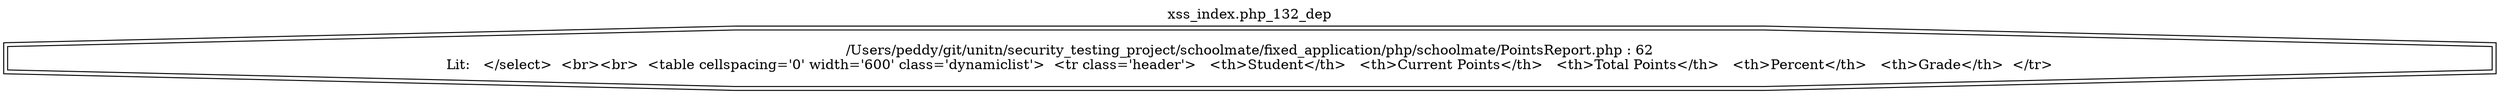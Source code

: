 digraph cfg {
  label="xss_index.php_132_dep";
  labelloc=t;
  n1 [shape=doubleoctagon, label="/Users/peddy/git/unitn/security_testing_project/schoolmate/fixed_application/php/schoolmate/PointsReport.php : 62\nLit:   </select>  <br><br>  <table cellspacing='0' width='600' class='dynamiclist'>  <tr class='header'>   <th>Student</th>   <th>Current Points</th>   <th>Total Points</th>   <th>Percent</th>   <th>Grade</th>  </tr>\n"];
}
